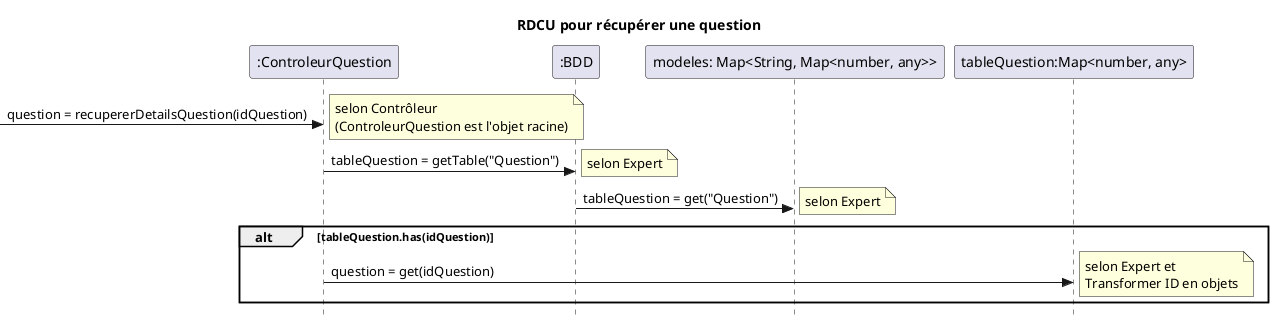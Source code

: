 @startuml
skinparam style strictuml
skinparam defaultfontname Verdana
title RDCU pour récupérer une question
participant ":ControleurQuestion" as c
participant ":BDD" as bdd
participant "modeles: Map<String, Map<number, any>>" as modeles
participant "tableQuestion:Map<number, any>" as tableQs

->c : question = recupererDetailsQuestion(idQuestion)
note right : selon Contrôleur\n(ControleurQuestion est l'objet racine)

c -> bdd : tableQuestion = getTable("Question")
note right : selon Expert

bdd -> modeles : tableQuestion = get("Question")
note right : selon Expert

alt tableQuestion.has(idQuestion)
    c -> tableQs : question = get(idQuestion)
    note right : selon Expert et\nTransformer ID en objets
end

@enduml